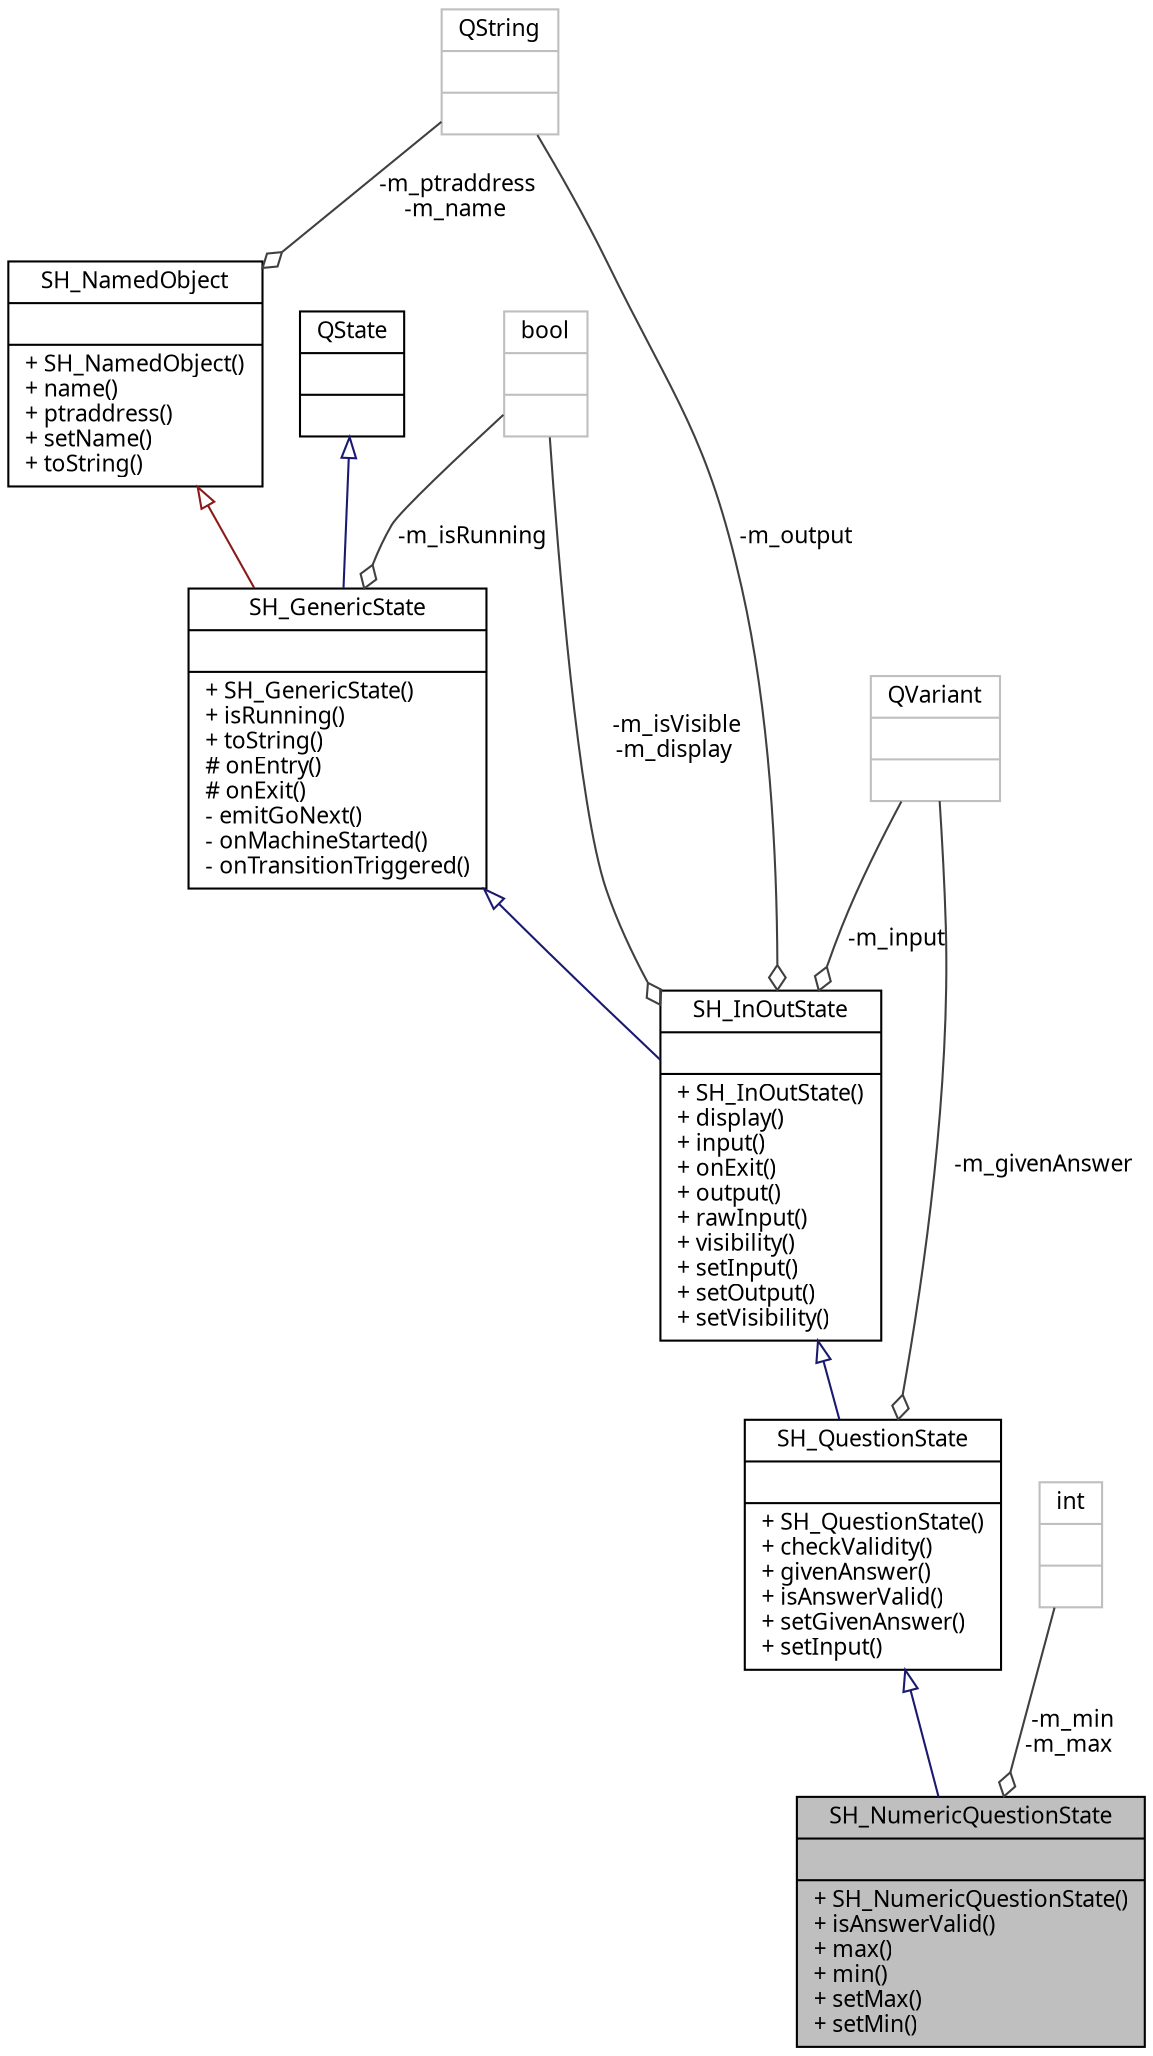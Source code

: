 digraph "SH_NumericQuestionState"
{
 // INTERACTIVE_SVG=YES
  bgcolor="transparent";
  edge [fontname="Verdana",fontsize="11",labelfontname="Verdana",labelfontsize="11"];
  node [fontname="Verdana",fontsize="11",shape=record];
  Node1 [label="{SH_NumericQuestionState\n||+ SH_NumericQuestionState()\l+ isAnswerValid()\l+ max()\l+ min()\l+ setMax()\l+ setMin()\l}",height=0.2,width=0.4,color="black", fillcolor="grey75", style="filled" fontcolor="black"];
  Node2 -> Node1 [dir="back",color="midnightblue",fontsize="11",style="solid",arrowtail="onormal",fontname="Verdana"];
  Node2 [label="{SH_QuestionState\n||+ SH_QuestionState()\l+ checkValidity()\l+ givenAnswer()\l+ isAnswerValid()\l+ setGivenAnswer()\l+ setInput()\l}",height=0.2,width=0.4,color="black",URL="$classSH__QuestionState.html"];
  Node3 -> Node2 [dir="back",color="midnightblue",fontsize="11",style="solid",arrowtail="onormal",fontname="Verdana"];
  Node3 [label="{SH_InOutState\n||+ SH_InOutState()\l+ display()\l+ input()\l+ onExit()\l+ output()\l+ rawInput()\l+ visibility()\l+ setInput()\l+ setOutput()\l+ setVisibility()\l}",height=0.2,width=0.4,color="black",URL="$classSH__InOutState.html"];
  Node4 -> Node3 [dir="back",color="midnightblue",fontsize="11",style="solid",arrowtail="onormal",fontname="Verdana"];
  Node4 [label="{SH_GenericState\n||+ SH_GenericState()\l+ isRunning()\l+ toString()\l# onEntry()\l# onExit()\l- emitGoNext()\l- onMachineStarted()\l- onTransitionTriggered()\l}",height=0.2,width=0.4,color="black",URL="$classSH__GenericState.html"];
  Node5 -> Node4 [dir="back",color="midnightblue",fontsize="11",style="solid",arrowtail="onormal",fontname="Verdana"];
  Node5 [label="{QState\n||}",height=0.2,width=0.4,color="black",URL="$classQState.html"];
  Node6 -> Node4 [dir="back",color="firebrick4",fontsize="11",style="solid",arrowtail="onormal",fontname="Verdana"];
  Node6 [label="{SH_NamedObject\n||+ SH_NamedObject()\l+ name()\l+ ptraddress()\l+ setName()\l+ toString()\l}",height=0.2,width=0.4,color="black",URL="$classSH__NamedObject.html"];
  Node7 -> Node6 [color="grey25",fontsize="11",style="solid",label=" -m_ptraddress\n-m_name" ,arrowhead="odiamond",fontname="Verdana"];
  Node7 [label="{QString\n||}",height=0.2,width=0.4,color="grey75"];
  Node8 -> Node4 [color="grey25",fontsize="11",style="solid",label=" -m_isRunning" ,arrowhead="odiamond",fontname="Verdana"];
  Node8 [label="{bool\n||}",height=0.2,width=0.4,color="grey75"];
  Node9 -> Node3 [color="grey25",fontsize="11",style="solid",label=" -m_input" ,arrowhead="odiamond",fontname="Verdana"];
  Node9 [label="{QVariant\n||}",height=0.2,width=0.4,color="grey75"];
  Node7 -> Node3 [color="grey25",fontsize="11",style="solid",label=" -m_output" ,arrowhead="odiamond",fontname="Verdana"];
  Node8 -> Node3 [color="grey25",fontsize="11",style="solid",label=" -m_isVisible\n-m_display" ,arrowhead="odiamond",fontname="Verdana"];
  Node9 -> Node2 [color="grey25",fontsize="11",style="solid",label=" -m_givenAnswer" ,arrowhead="odiamond",fontname="Verdana"];
  Node10 -> Node1 [color="grey25",fontsize="11",style="solid",label=" -m_min\n-m_max" ,arrowhead="odiamond",fontname="Verdana"];
  Node10 [label="{int\n||}",height=0.2,width=0.4,color="grey75"];
}
